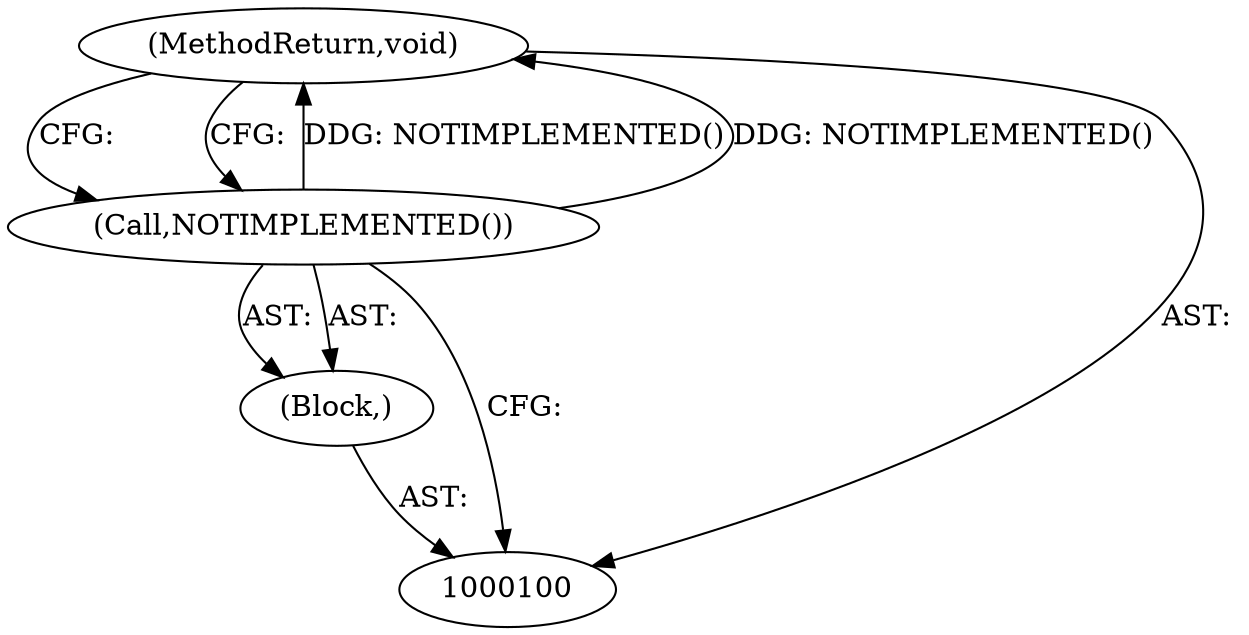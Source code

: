 digraph "1_Chrome_2a1d9fff62718d7175bf47c7903dda127ee0228c_1" {
"1000103" [label="(MethodReturn,void)"];
"1000101" [label="(Block,)"];
"1000102" [label="(Call,NOTIMPLEMENTED())"];
"1000103" -> "1000100"  [label="AST: "];
"1000103" -> "1000102"  [label="CFG: "];
"1000102" -> "1000103"  [label="DDG: NOTIMPLEMENTED()"];
"1000101" -> "1000100"  [label="AST: "];
"1000102" -> "1000101"  [label="AST: "];
"1000102" -> "1000101"  [label="AST: "];
"1000102" -> "1000100"  [label="CFG: "];
"1000103" -> "1000102"  [label="CFG: "];
"1000102" -> "1000103"  [label="DDG: NOTIMPLEMENTED()"];
}
